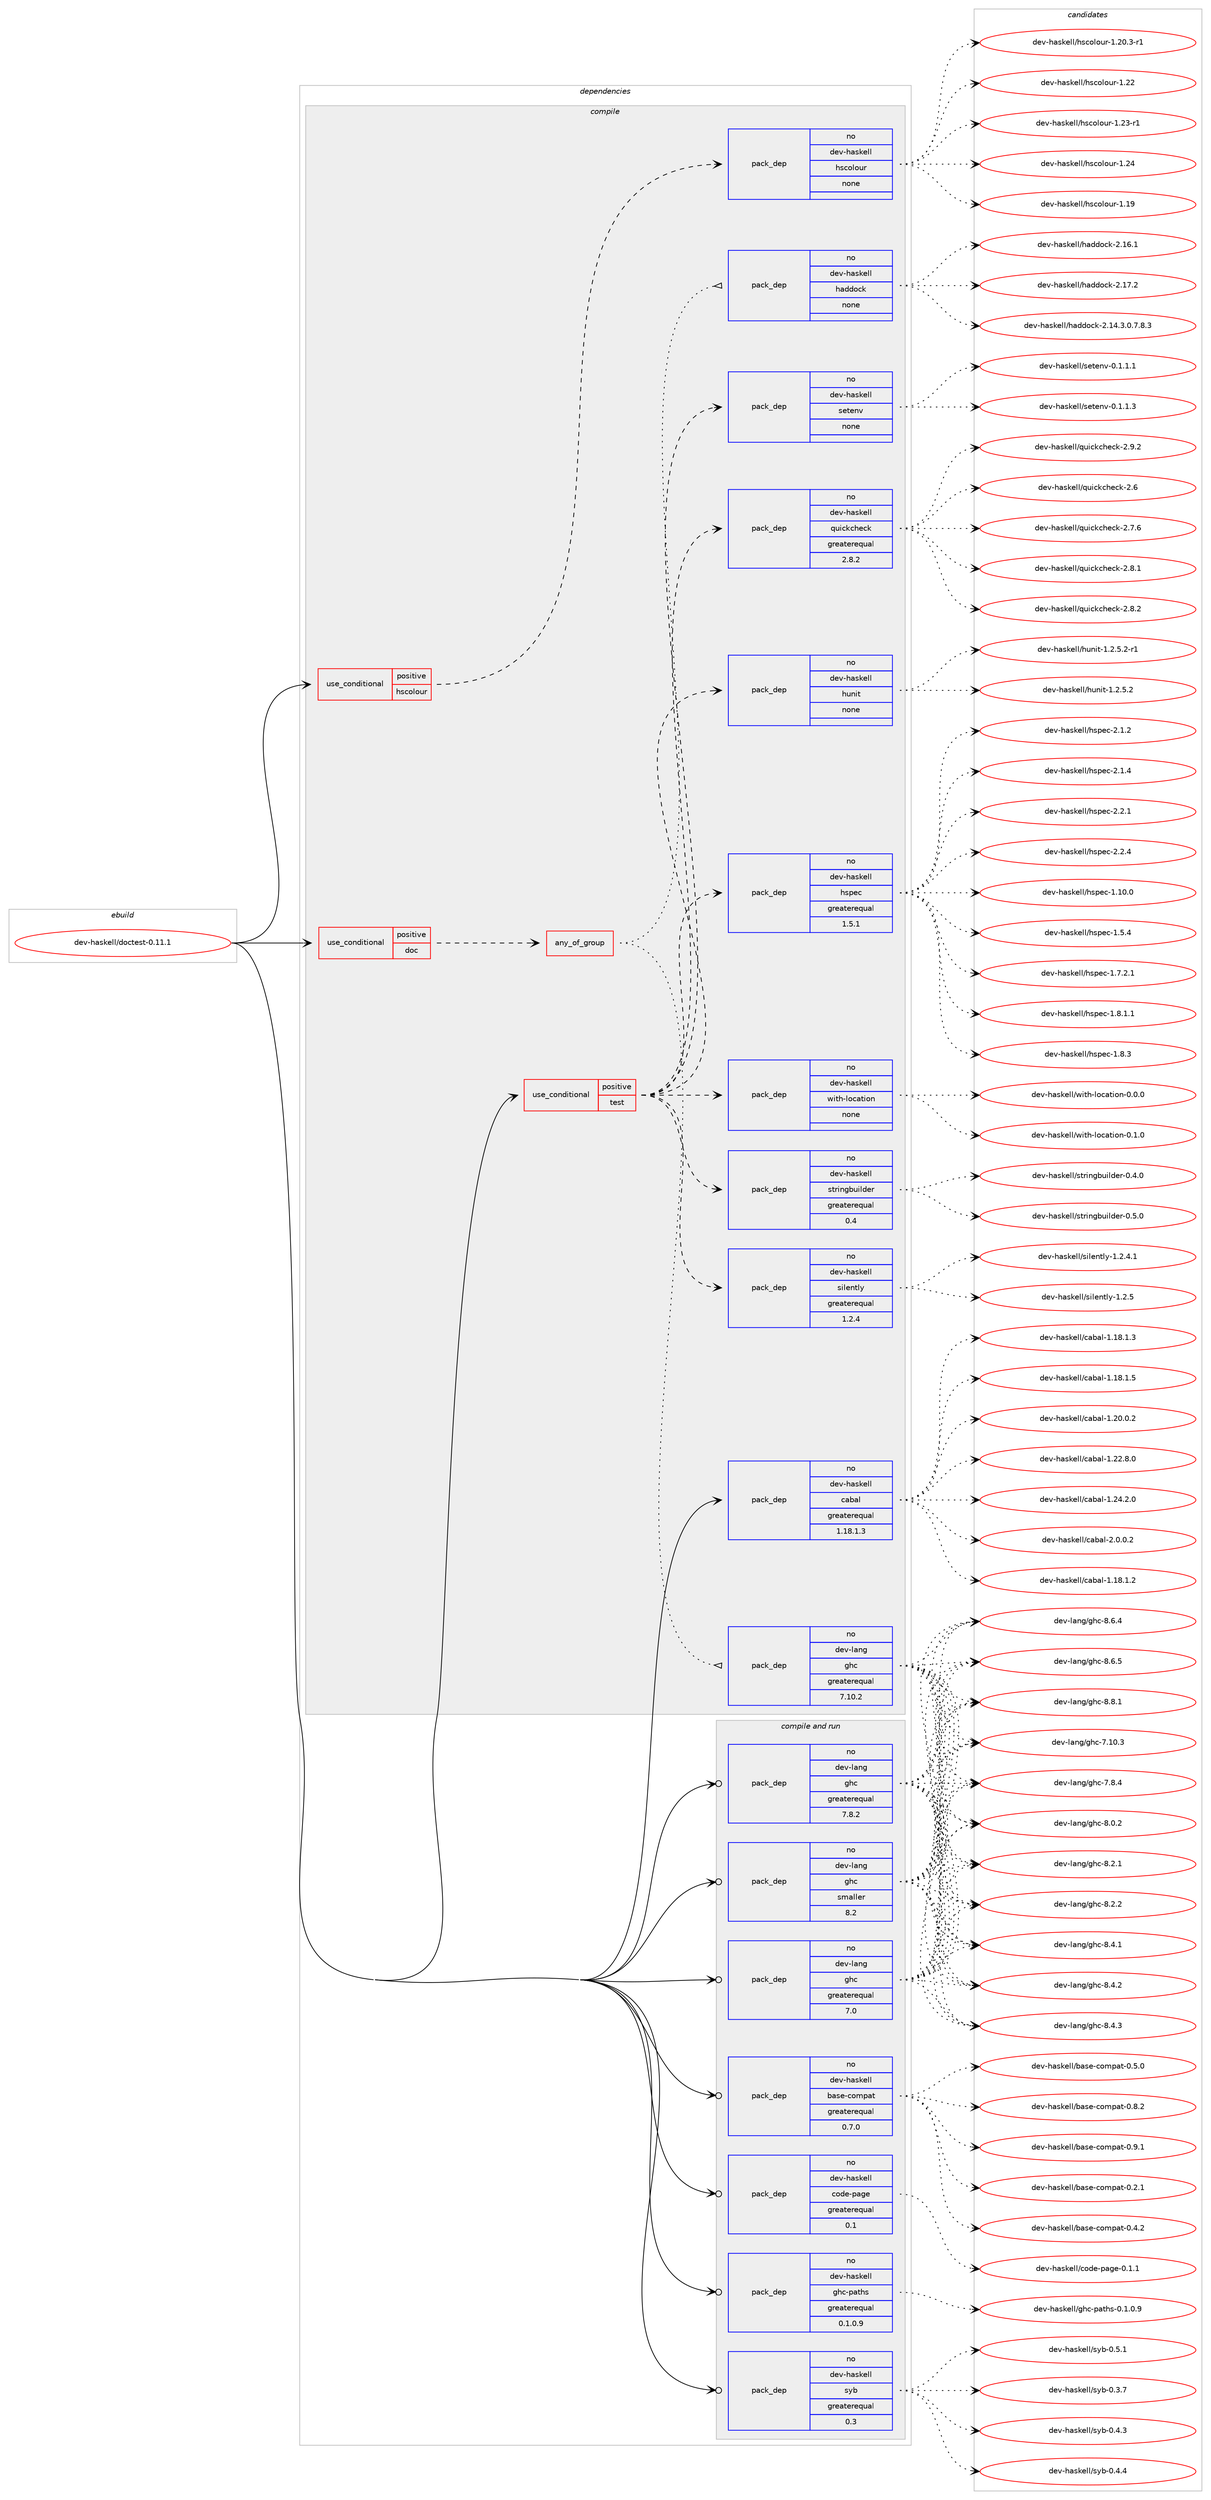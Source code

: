 digraph prolog {

# *************
# Graph options
# *************

newrank=true;
concentrate=true;
compound=true;
graph [rankdir=LR,fontname=Helvetica,fontsize=10,ranksep=1.5];#, ranksep=2.5, nodesep=0.2];
edge  [arrowhead=vee];
node  [fontname=Helvetica,fontsize=10];

# **********
# The ebuild
# **********

subgraph cluster_leftcol {
color=gray;
rank=same;
label=<<i>ebuild</i>>;
id [label="dev-haskell/doctest-0.11.1", color=red, width=4, href="../dev-haskell/doctest-0.11.1.svg"];
}

# ****************
# The dependencies
# ****************

subgraph cluster_midcol {
color=gray;
label=<<i>dependencies</i>>;
subgraph cluster_compile {
fillcolor="#eeeeee";
style=filled;
label=<<i>compile</i>>;
subgraph cond125552 {
dependency531497 [label=<<TABLE BORDER="0" CELLBORDER="1" CELLSPACING="0" CELLPADDING="4"><TR><TD ROWSPAN="3" CELLPADDING="10">use_conditional</TD></TR><TR><TD>positive</TD></TR><TR><TD>doc</TD></TR></TABLE>>, shape=none, color=red];
subgraph any9773 {
dependency531498 [label=<<TABLE BORDER="0" CELLBORDER="1" CELLSPACING="0" CELLPADDING="4"><TR><TD CELLPADDING="10">any_of_group</TD></TR></TABLE>>, shape=none, color=red];subgraph pack395815 {
dependency531499 [label=<<TABLE BORDER="0" CELLBORDER="1" CELLSPACING="0" CELLPADDING="4" WIDTH="220"><TR><TD ROWSPAN="6" CELLPADDING="30">pack_dep</TD></TR><TR><TD WIDTH="110">no</TD></TR><TR><TD>dev-haskell</TD></TR><TR><TD>haddock</TD></TR><TR><TD>none</TD></TR><TR><TD></TD></TR></TABLE>>, shape=none, color=blue];
}
dependency531498:e -> dependency531499:w [weight=20,style="dotted",arrowhead="oinv"];
subgraph pack395816 {
dependency531500 [label=<<TABLE BORDER="0" CELLBORDER="1" CELLSPACING="0" CELLPADDING="4" WIDTH="220"><TR><TD ROWSPAN="6" CELLPADDING="30">pack_dep</TD></TR><TR><TD WIDTH="110">no</TD></TR><TR><TD>dev-lang</TD></TR><TR><TD>ghc</TD></TR><TR><TD>greaterequal</TD></TR><TR><TD>7.10.2</TD></TR></TABLE>>, shape=none, color=blue];
}
dependency531498:e -> dependency531500:w [weight=20,style="dotted",arrowhead="oinv"];
}
dependency531497:e -> dependency531498:w [weight=20,style="dashed",arrowhead="vee"];
}
id:e -> dependency531497:w [weight=20,style="solid",arrowhead="vee"];
subgraph cond125553 {
dependency531501 [label=<<TABLE BORDER="0" CELLBORDER="1" CELLSPACING="0" CELLPADDING="4"><TR><TD ROWSPAN="3" CELLPADDING="10">use_conditional</TD></TR><TR><TD>positive</TD></TR><TR><TD>hscolour</TD></TR></TABLE>>, shape=none, color=red];
subgraph pack395817 {
dependency531502 [label=<<TABLE BORDER="0" CELLBORDER="1" CELLSPACING="0" CELLPADDING="4" WIDTH="220"><TR><TD ROWSPAN="6" CELLPADDING="30">pack_dep</TD></TR><TR><TD WIDTH="110">no</TD></TR><TR><TD>dev-haskell</TD></TR><TR><TD>hscolour</TD></TR><TR><TD>none</TD></TR><TR><TD></TD></TR></TABLE>>, shape=none, color=blue];
}
dependency531501:e -> dependency531502:w [weight=20,style="dashed",arrowhead="vee"];
}
id:e -> dependency531501:w [weight=20,style="solid",arrowhead="vee"];
subgraph cond125554 {
dependency531503 [label=<<TABLE BORDER="0" CELLBORDER="1" CELLSPACING="0" CELLPADDING="4"><TR><TD ROWSPAN="3" CELLPADDING="10">use_conditional</TD></TR><TR><TD>positive</TD></TR><TR><TD>test</TD></TR></TABLE>>, shape=none, color=red];
subgraph pack395818 {
dependency531504 [label=<<TABLE BORDER="0" CELLBORDER="1" CELLSPACING="0" CELLPADDING="4" WIDTH="220"><TR><TD ROWSPAN="6" CELLPADDING="30">pack_dep</TD></TR><TR><TD WIDTH="110">no</TD></TR><TR><TD>dev-haskell</TD></TR><TR><TD>hspec</TD></TR><TR><TD>greaterequal</TD></TR><TR><TD>1.5.1</TD></TR></TABLE>>, shape=none, color=blue];
}
dependency531503:e -> dependency531504:w [weight=20,style="dashed",arrowhead="vee"];
subgraph pack395819 {
dependency531505 [label=<<TABLE BORDER="0" CELLBORDER="1" CELLSPACING="0" CELLPADDING="4" WIDTH="220"><TR><TD ROWSPAN="6" CELLPADDING="30">pack_dep</TD></TR><TR><TD WIDTH="110">no</TD></TR><TR><TD>dev-haskell</TD></TR><TR><TD>hunit</TD></TR><TR><TD>none</TD></TR><TR><TD></TD></TR></TABLE>>, shape=none, color=blue];
}
dependency531503:e -> dependency531505:w [weight=20,style="dashed",arrowhead="vee"];
subgraph pack395820 {
dependency531506 [label=<<TABLE BORDER="0" CELLBORDER="1" CELLSPACING="0" CELLPADDING="4" WIDTH="220"><TR><TD ROWSPAN="6" CELLPADDING="30">pack_dep</TD></TR><TR><TD WIDTH="110">no</TD></TR><TR><TD>dev-haskell</TD></TR><TR><TD>quickcheck</TD></TR><TR><TD>greaterequal</TD></TR><TR><TD>2.8.2</TD></TR></TABLE>>, shape=none, color=blue];
}
dependency531503:e -> dependency531506:w [weight=20,style="dashed",arrowhead="vee"];
subgraph pack395821 {
dependency531507 [label=<<TABLE BORDER="0" CELLBORDER="1" CELLSPACING="0" CELLPADDING="4" WIDTH="220"><TR><TD ROWSPAN="6" CELLPADDING="30">pack_dep</TD></TR><TR><TD WIDTH="110">no</TD></TR><TR><TD>dev-haskell</TD></TR><TR><TD>setenv</TD></TR><TR><TD>none</TD></TR><TR><TD></TD></TR></TABLE>>, shape=none, color=blue];
}
dependency531503:e -> dependency531507:w [weight=20,style="dashed",arrowhead="vee"];
subgraph pack395822 {
dependency531508 [label=<<TABLE BORDER="0" CELLBORDER="1" CELLSPACING="0" CELLPADDING="4" WIDTH="220"><TR><TD ROWSPAN="6" CELLPADDING="30">pack_dep</TD></TR><TR><TD WIDTH="110">no</TD></TR><TR><TD>dev-haskell</TD></TR><TR><TD>silently</TD></TR><TR><TD>greaterequal</TD></TR><TR><TD>1.2.4</TD></TR></TABLE>>, shape=none, color=blue];
}
dependency531503:e -> dependency531508:w [weight=20,style="dashed",arrowhead="vee"];
subgraph pack395823 {
dependency531509 [label=<<TABLE BORDER="0" CELLBORDER="1" CELLSPACING="0" CELLPADDING="4" WIDTH="220"><TR><TD ROWSPAN="6" CELLPADDING="30">pack_dep</TD></TR><TR><TD WIDTH="110">no</TD></TR><TR><TD>dev-haskell</TD></TR><TR><TD>stringbuilder</TD></TR><TR><TD>greaterequal</TD></TR><TR><TD>0.4</TD></TR></TABLE>>, shape=none, color=blue];
}
dependency531503:e -> dependency531509:w [weight=20,style="dashed",arrowhead="vee"];
subgraph pack395824 {
dependency531510 [label=<<TABLE BORDER="0" CELLBORDER="1" CELLSPACING="0" CELLPADDING="4" WIDTH="220"><TR><TD ROWSPAN="6" CELLPADDING="30">pack_dep</TD></TR><TR><TD WIDTH="110">no</TD></TR><TR><TD>dev-haskell</TD></TR><TR><TD>with-location</TD></TR><TR><TD>none</TD></TR><TR><TD></TD></TR></TABLE>>, shape=none, color=blue];
}
dependency531503:e -> dependency531510:w [weight=20,style="dashed",arrowhead="vee"];
}
id:e -> dependency531503:w [weight=20,style="solid",arrowhead="vee"];
subgraph pack395825 {
dependency531511 [label=<<TABLE BORDER="0" CELLBORDER="1" CELLSPACING="0" CELLPADDING="4" WIDTH="220"><TR><TD ROWSPAN="6" CELLPADDING="30">pack_dep</TD></TR><TR><TD WIDTH="110">no</TD></TR><TR><TD>dev-haskell</TD></TR><TR><TD>cabal</TD></TR><TR><TD>greaterequal</TD></TR><TR><TD>1.18.1.3</TD></TR></TABLE>>, shape=none, color=blue];
}
id:e -> dependency531511:w [weight=20,style="solid",arrowhead="vee"];
}
subgraph cluster_compileandrun {
fillcolor="#eeeeee";
style=filled;
label=<<i>compile and run</i>>;
subgraph pack395826 {
dependency531512 [label=<<TABLE BORDER="0" CELLBORDER="1" CELLSPACING="0" CELLPADDING="4" WIDTH="220"><TR><TD ROWSPAN="6" CELLPADDING="30">pack_dep</TD></TR><TR><TD WIDTH="110">no</TD></TR><TR><TD>dev-haskell</TD></TR><TR><TD>base-compat</TD></TR><TR><TD>greaterequal</TD></TR><TR><TD>0.7.0</TD></TR></TABLE>>, shape=none, color=blue];
}
id:e -> dependency531512:w [weight=20,style="solid",arrowhead="odotvee"];
subgraph pack395827 {
dependency531513 [label=<<TABLE BORDER="0" CELLBORDER="1" CELLSPACING="0" CELLPADDING="4" WIDTH="220"><TR><TD ROWSPAN="6" CELLPADDING="30">pack_dep</TD></TR><TR><TD WIDTH="110">no</TD></TR><TR><TD>dev-haskell</TD></TR><TR><TD>code-page</TD></TR><TR><TD>greaterequal</TD></TR><TR><TD>0.1</TD></TR></TABLE>>, shape=none, color=blue];
}
id:e -> dependency531513:w [weight=20,style="solid",arrowhead="odotvee"];
subgraph pack395828 {
dependency531514 [label=<<TABLE BORDER="0" CELLBORDER="1" CELLSPACING="0" CELLPADDING="4" WIDTH="220"><TR><TD ROWSPAN="6" CELLPADDING="30">pack_dep</TD></TR><TR><TD WIDTH="110">no</TD></TR><TR><TD>dev-haskell</TD></TR><TR><TD>ghc-paths</TD></TR><TR><TD>greaterequal</TD></TR><TR><TD>0.1.0.9</TD></TR></TABLE>>, shape=none, color=blue];
}
id:e -> dependency531514:w [weight=20,style="solid",arrowhead="odotvee"];
subgraph pack395829 {
dependency531515 [label=<<TABLE BORDER="0" CELLBORDER="1" CELLSPACING="0" CELLPADDING="4" WIDTH="220"><TR><TD ROWSPAN="6" CELLPADDING="30">pack_dep</TD></TR><TR><TD WIDTH="110">no</TD></TR><TR><TD>dev-haskell</TD></TR><TR><TD>syb</TD></TR><TR><TD>greaterequal</TD></TR><TR><TD>0.3</TD></TR></TABLE>>, shape=none, color=blue];
}
id:e -> dependency531515:w [weight=20,style="solid",arrowhead="odotvee"];
subgraph pack395830 {
dependency531516 [label=<<TABLE BORDER="0" CELLBORDER="1" CELLSPACING="0" CELLPADDING="4" WIDTH="220"><TR><TD ROWSPAN="6" CELLPADDING="30">pack_dep</TD></TR><TR><TD WIDTH="110">no</TD></TR><TR><TD>dev-lang</TD></TR><TR><TD>ghc</TD></TR><TR><TD>greaterequal</TD></TR><TR><TD>7.0</TD></TR></TABLE>>, shape=none, color=blue];
}
id:e -> dependency531516:w [weight=20,style="solid",arrowhead="odotvee"];
subgraph pack395831 {
dependency531517 [label=<<TABLE BORDER="0" CELLBORDER="1" CELLSPACING="0" CELLPADDING="4" WIDTH="220"><TR><TD ROWSPAN="6" CELLPADDING="30">pack_dep</TD></TR><TR><TD WIDTH="110">no</TD></TR><TR><TD>dev-lang</TD></TR><TR><TD>ghc</TD></TR><TR><TD>greaterequal</TD></TR><TR><TD>7.8.2</TD></TR></TABLE>>, shape=none, color=blue];
}
id:e -> dependency531517:w [weight=20,style="solid",arrowhead="odotvee"];
subgraph pack395832 {
dependency531518 [label=<<TABLE BORDER="0" CELLBORDER="1" CELLSPACING="0" CELLPADDING="4" WIDTH="220"><TR><TD ROWSPAN="6" CELLPADDING="30">pack_dep</TD></TR><TR><TD WIDTH="110">no</TD></TR><TR><TD>dev-lang</TD></TR><TR><TD>ghc</TD></TR><TR><TD>smaller</TD></TR><TR><TD>8.2</TD></TR></TABLE>>, shape=none, color=blue];
}
id:e -> dependency531518:w [weight=20,style="solid",arrowhead="odotvee"];
}
subgraph cluster_run {
fillcolor="#eeeeee";
style=filled;
label=<<i>run</i>>;
}
}

# **************
# The candidates
# **************

subgraph cluster_choices {
rank=same;
color=gray;
label=<<i>candidates</i>>;

subgraph choice395815 {
color=black;
nodesep=1;
choice1001011184510497115107101108108471049710010011199107455046495246514648465546564651 [label="dev-haskell/haddock-2.14.3.0.7.8.3", color=red, width=4,href="../dev-haskell/haddock-2.14.3.0.7.8.3.svg"];
choice100101118451049711510710110810847104971001001119910745504649544649 [label="dev-haskell/haddock-2.16.1", color=red, width=4,href="../dev-haskell/haddock-2.16.1.svg"];
choice100101118451049711510710110810847104971001001119910745504649554650 [label="dev-haskell/haddock-2.17.2", color=red, width=4,href="../dev-haskell/haddock-2.17.2.svg"];
dependency531499:e -> choice1001011184510497115107101108108471049710010011199107455046495246514648465546564651:w [style=dotted,weight="100"];
dependency531499:e -> choice100101118451049711510710110810847104971001001119910745504649544649:w [style=dotted,weight="100"];
dependency531499:e -> choice100101118451049711510710110810847104971001001119910745504649554650:w [style=dotted,weight="100"];
}
subgraph choice395816 {
color=black;
nodesep=1;
choice1001011184510897110103471031049945554649484651 [label="dev-lang/ghc-7.10.3", color=red, width=4,href="../dev-lang/ghc-7.10.3.svg"];
choice10010111845108971101034710310499455546564652 [label="dev-lang/ghc-7.8.4", color=red, width=4,href="../dev-lang/ghc-7.8.4.svg"];
choice10010111845108971101034710310499455646484650 [label="dev-lang/ghc-8.0.2", color=red, width=4,href="../dev-lang/ghc-8.0.2.svg"];
choice10010111845108971101034710310499455646504649 [label="dev-lang/ghc-8.2.1", color=red, width=4,href="../dev-lang/ghc-8.2.1.svg"];
choice10010111845108971101034710310499455646504650 [label="dev-lang/ghc-8.2.2", color=red, width=4,href="../dev-lang/ghc-8.2.2.svg"];
choice10010111845108971101034710310499455646524649 [label="dev-lang/ghc-8.4.1", color=red, width=4,href="../dev-lang/ghc-8.4.1.svg"];
choice10010111845108971101034710310499455646524650 [label="dev-lang/ghc-8.4.2", color=red, width=4,href="../dev-lang/ghc-8.4.2.svg"];
choice10010111845108971101034710310499455646524651 [label="dev-lang/ghc-8.4.3", color=red, width=4,href="../dev-lang/ghc-8.4.3.svg"];
choice10010111845108971101034710310499455646544652 [label="dev-lang/ghc-8.6.4", color=red, width=4,href="../dev-lang/ghc-8.6.4.svg"];
choice10010111845108971101034710310499455646544653 [label="dev-lang/ghc-8.6.5", color=red, width=4,href="../dev-lang/ghc-8.6.5.svg"];
choice10010111845108971101034710310499455646564649 [label="dev-lang/ghc-8.8.1", color=red, width=4,href="../dev-lang/ghc-8.8.1.svg"];
dependency531500:e -> choice1001011184510897110103471031049945554649484651:w [style=dotted,weight="100"];
dependency531500:e -> choice10010111845108971101034710310499455546564652:w [style=dotted,weight="100"];
dependency531500:e -> choice10010111845108971101034710310499455646484650:w [style=dotted,weight="100"];
dependency531500:e -> choice10010111845108971101034710310499455646504649:w [style=dotted,weight="100"];
dependency531500:e -> choice10010111845108971101034710310499455646504650:w [style=dotted,weight="100"];
dependency531500:e -> choice10010111845108971101034710310499455646524649:w [style=dotted,weight="100"];
dependency531500:e -> choice10010111845108971101034710310499455646524650:w [style=dotted,weight="100"];
dependency531500:e -> choice10010111845108971101034710310499455646524651:w [style=dotted,weight="100"];
dependency531500:e -> choice10010111845108971101034710310499455646544652:w [style=dotted,weight="100"];
dependency531500:e -> choice10010111845108971101034710310499455646544653:w [style=dotted,weight="100"];
dependency531500:e -> choice10010111845108971101034710310499455646564649:w [style=dotted,weight="100"];
}
subgraph choice395817 {
color=black;
nodesep=1;
choice100101118451049711510710110810847104115991111081111171144549464957 [label="dev-haskell/hscolour-1.19", color=red, width=4,href="../dev-haskell/hscolour-1.19.svg"];
choice10010111845104971151071011081084710411599111108111117114454946504846514511449 [label="dev-haskell/hscolour-1.20.3-r1", color=red, width=4,href="../dev-haskell/hscolour-1.20.3-r1.svg"];
choice100101118451049711510710110810847104115991111081111171144549465050 [label="dev-haskell/hscolour-1.22", color=red, width=4,href="../dev-haskell/hscolour-1.22.svg"];
choice1001011184510497115107101108108471041159911110811111711445494650514511449 [label="dev-haskell/hscolour-1.23-r1", color=red, width=4,href="../dev-haskell/hscolour-1.23-r1.svg"];
choice100101118451049711510710110810847104115991111081111171144549465052 [label="dev-haskell/hscolour-1.24", color=red, width=4,href="../dev-haskell/hscolour-1.24.svg"];
dependency531502:e -> choice100101118451049711510710110810847104115991111081111171144549464957:w [style=dotted,weight="100"];
dependency531502:e -> choice10010111845104971151071011081084710411599111108111117114454946504846514511449:w [style=dotted,weight="100"];
dependency531502:e -> choice100101118451049711510710110810847104115991111081111171144549465050:w [style=dotted,weight="100"];
dependency531502:e -> choice1001011184510497115107101108108471041159911110811111711445494650514511449:w [style=dotted,weight="100"];
dependency531502:e -> choice100101118451049711510710110810847104115991111081111171144549465052:w [style=dotted,weight="100"];
}
subgraph choice395818 {
color=black;
nodesep=1;
choice1001011184510497115107101108108471041151121019945494649484648 [label="dev-haskell/hspec-1.10.0", color=red, width=4,href="../dev-haskell/hspec-1.10.0.svg"];
choice10010111845104971151071011081084710411511210199454946534652 [label="dev-haskell/hspec-1.5.4", color=red, width=4,href="../dev-haskell/hspec-1.5.4.svg"];
choice100101118451049711510710110810847104115112101994549465546504649 [label="dev-haskell/hspec-1.7.2.1", color=red, width=4,href="../dev-haskell/hspec-1.7.2.1.svg"];
choice100101118451049711510710110810847104115112101994549465646494649 [label="dev-haskell/hspec-1.8.1.1", color=red, width=4,href="../dev-haskell/hspec-1.8.1.1.svg"];
choice10010111845104971151071011081084710411511210199454946564651 [label="dev-haskell/hspec-1.8.3", color=red, width=4,href="../dev-haskell/hspec-1.8.3.svg"];
choice10010111845104971151071011081084710411511210199455046494650 [label="dev-haskell/hspec-2.1.2", color=red, width=4,href="../dev-haskell/hspec-2.1.2.svg"];
choice10010111845104971151071011081084710411511210199455046494652 [label="dev-haskell/hspec-2.1.4", color=red, width=4,href="../dev-haskell/hspec-2.1.4.svg"];
choice10010111845104971151071011081084710411511210199455046504649 [label="dev-haskell/hspec-2.2.1", color=red, width=4,href="../dev-haskell/hspec-2.2.1.svg"];
choice10010111845104971151071011081084710411511210199455046504652 [label="dev-haskell/hspec-2.2.4", color=red, width=4,href="../dev-haskell/hspec-2.2.4.svg"];
dependency531504:e -> choice1001011184510497115107101108108471041151121019945494649484648:w [style=dotted,weight="100"];
dependency531504:e -> choice10010111845104971151071011081084710411511210199454946534652:w [style=dotted,weight="100"];
dependency531504:e -> choice100101118451049711510710110810847104115112101994549465546504649:w [style=dotted,weight="100"];
dependency531504:e -> choice100101118451049711510710110810847104115112101994549465646494649:w [style=dotted,weight="100"];
dependency531504:e -> choice10010111845104971151071011081084710411511210199454946564651:w [style=dotted,weight="100"];
dependency531504:e -> choice10010111845104971151071011081084710411511210199455046494650:w [style=dotted,weight="100"];
dependency531504:e -> choice10010111845104971151071011081084710411511210199455046494652:w [style=dotted,weight="100"];
dependency531504:e -> choice10010111845104971151071011081084710411511210199455046504649:w [style=dotted,weight="100"];
dependency531504:e -> choice10010111845104971151071011081084710411511210199455046504652:w [style=dotted,weight="100"];
}
subgraph choice395819 {
color=black;
nodesep=1;
choice1001011184510497115107101108108471041171101051164549465046534650 [label="dev-haskell/hunit-1.2.5.2", color=red, width=4,href="../dev-haskell/hunit-1.2.5.2.svg"];
choice10010111845104971151071011081084710411711010511645494650465346504511449 [label="dev-haskell/hunit-1.2.5.2-r1", color=red, width=4,href="../dev-haskell/hunit-1.2.5.2-r1.svg"];
dependency531505:e -> choice1001011184510497115107101108108471041171101051164549465046534650:w [style=dotted,weight="100"];
dependency531505:e -> choice10010111845104971151071011081084710411711010511645494650465346504511449:w [style=dotted,weight="100"];
}
subgraph choice395820 {
color=black;
nodesep=1;
choice10010111845104971151071011081084711311710599107991041019910745504654 [label="dev-haskell/quickcheck-2.6", color=red, width=4,href="../dev-haskell/quickcheck-2.6.svg"];
choice100101118451049711510710110810847113117105991079910410199107455046554654 [label="dev-haskell/quickcheck-2.7.6", color=red, width=4,href="../dev-haskell/quickcheck-2.7.6.svg"];
choice100101118451049711510710110810847113117105991079910410199107455046564649 [label="dev-haskell/quickcheck-2.8.1", color=red, width=4,href="../dev-haskell/quickcheck-2.8.1.svg"];
choice100101118451049711510710110810847113117105991079910410199107455046564650 [label="dev-haskell/quickcheck-2.8.2", color=red, width=4,href="../dev-haskell/quickcheck-2.8.2.svg"];
choice100101118451049711510710110810847113117105991079910410199107455046574650 [label="dev-haskell/quickcheck-2.9.2", color=red, width=4,href="../dev-haskell/quickcheck-2.9.2.svg"];
dependency531506:e -> choice10010111845104971151071011081084711311710599107991041019910745504654:w [style=dotted,weight="100"];
dependency531506:e -> choice100101118451049711510710110810847113117105991079910410199107455046554654:w [style=dotted,weight="100"];
dependency531506:e -> choice100101118451049711510710110810847113117105991079910410199107455046564649:w [style=dotted,weight="100"];
dependency531506:e -> choice100101118451049711510710110810847113117105991079910410199107455046564650:w [style=dotted,weight="100"];
dependency531506:e -> choice100101118451049711510710110810847113117105991079910410199107455046574650:w [style=dotted,weight="100"];
}
subgraph choice395821 {
color=black;
nodesep=1;
choice1001011184510497115107101108108471151011161011101184548464946494649 [label="dev-haskell/setenv-0.1.1.1", color=red, width=4,href="../dev-haskell/setenv-0.1.1.1.svg"];
choice1001011184510497115107101108108471151011161011101184548464946494651 [label="dev-haskell/setenv-0.1.1.3", color=red, width=4,href="../dev-haskell/setenv-0.1.1.3.svg"];
dependency531507:e -> choice1001011184510497115107101108108471151011161011101184548464946494649:w [style=dotted,weight="100"];
dependency531507:e -> choice1001011184510497115107101108108471151011161011101184548464946494651:w [style=dotted,weight="100"];
}
subgraph choice395822 {
color=black;
nodesep=1;
choice1001011184510497115107101108108471151051081011101161081214549465046524649 [label="dev-haskell/silently-1.2.4.1", color=red, width=4,href="../dev-haskell/silently-1.2.4.1.svg"];
choice100101118451049711510710110810847115105108101110116108121454946504653 [label="dev-haskell/silently-1.2.5", color=red, width=4,href="../dev-haskell/silently-1.2.5.svg"];
dependency531508:e -> choice1001011184510497115107101108108471151051081011101161081214549465046524649:w [style=dotted,weight="100"];
dependency531508:e -> choice100101118451049711510710110810847115105108101110116108121454946504653:w [style=dotted,weight="100"];
}
subgraph choice395823 {
color=black;
nodesep=1;
choice10010111845104971151071011081084711511611410511010398117105108100101114454846524648 [label="dev-haskell/stringbuilder-0.4.0", color=red, width=4,href="../dev-haskell/stringbuilder-0.4.0.svg"];
choice10010111845104971151071011081084711511611410511010398117105108100101114454846534648 [label="dev-haskell/stringbuilder-0.5.0", color=red, width=4,href="../dev-haskell/stringbuilder-0.5.0.svg"];
dependency531509:e -> choice10010111845104971151071011081084711511611410511010398117105108100101114454846524648:w [style=dotted,weight="100"];
dependency531509:e -> choice10010111845104971151071011081084711511611410511010398117105108100101114454846534648:w [style=dotted,weight="100"];
}
subgraph choice395824 {
color=black;
nodesep=1;
choice100101118451049711510710110810847119105116104451081119997116105111110454846484648 [label="dev-haskell/with-location-0.0.0", color=red, width=4,href="../dev-haskell/with-location-0.0.0.svg"];
choice100101118451049711510710110810847119105116104451081119997116105111110454846494648 [label="dev-haskell/with-location-0.1.0", color=red, width=4,href="../dev-haskell/with-location-0.1.0.svg"];
dependency531510:e -> choice100101118451049711510710110810847119105116104451081119997116105111110454846484648:w [style=dotted,weight="100"];
dependency531510:e -> choice100101118451049711510710110810847119105116104451081119997116105111110454846494648:w [style=dotted,weight="100"];
}
subgraph choice395825 {
color=black;
nodesep=1;
choice10010111845104971151071011081084799979897108454946495646494650 [label="dev-haskell/cabal-1.18.1.2", color=red, width=4,href="../dev-haskell/cabal-1.18.1.2.svg"];
choice10010111845104971151071011081084799979897108454946495646494651 [label="dev-haskell/cabal-1.18.1.3", color=red, width=4,href="../dev-haskell/cabal-1.18.1.3.svg"];
choice10010111845104971151071011081084799979897108454946495646494653 [label="dev-haskell/cabal-1.18.1.5", color=red, width=4,href="../dev-haskell/cabal-1.18.1.5.svg"];
choice10010111845104971151071011081084799979897108454946504846484650 [label="dev-haskell/cabal-1.20.0.2", color=red, width=4,href="../dev-haskell/cabal-1.20.0.2.svg"];
choice10010111845104971151071011081084799979897108454946505046564648 [label="dev-haskell/cabal-1.22.8.0", color=red, width=4,href="../dev-haskell/cabal-1.22.8.0.svg"];
choice10010111845104971151071011081084799979897108454946505246504648 [label="dev-haskell/cabal-1.24.2.0", color=red, width=4,href="../dev-haskell/cabal-1.24.2.0.svg"];
choice100101118451049711510710110810847999798971084550464846484650 [label="dev-haskell/cabal-2.0.0.2", color=red, width=4,href="../dev-haskell/cabal-2.0.0.2.svg"];
dependency531511:e -> choice10010111845104971151071011081084799979897108454946495646494650:w [style=dotted,weight="100"];
dependency531511:e -> choice10010111845104971151071011081084799979897108454946495646494651:w [style=dotted,weight="100"];
dependency531511:e -> choice10010111845104971151071011081084799979897108454946495646494653:w [style=dotted,weight="100"];
dependency531511:e -> choice10010111845104971151071011081084799979897108454946504846484650:w [style=dotted,weight="100"];
dependency531511:e -> choice10010111845104971151071011081084799979897108454946505046564648:w [style=dotted,weight="100"];
dependency531511:e -> choice10010111845104971151071011081084799979897108454946505246504648:w [style=dotted,weight="100"];
dependency531511:e -> choice100101118451049711510710110810847999798971084550464846484650:w [style=dotted,weight="100"];
}
subgraph choice395826 {
color=black;
nodesep=1;
choice1001011184510497115107101108108479897115101459911110911297116454846504649 [label="dev-haskell/base-compat-0.2.1", color=red, width=4,href="../dev-haskell/base-compat-0.2.1.svg"];
choice1001011184510497115107101108108479897115101459911110911297116454846524650 [label="dev-haskell/base-compat-0.4.2", color=red, width=4,href="../dev-haskell/base-compat-0.4.2.svg"];
choice1001011184510497115107101108108479897115101459911110911297116454846534648 [label="dev-haskell/base-compat-0.5.0", color=red, width=4,href="../dev-haskell/base-compat-0.5.0.svg"];
choice1001011184510497115107101108108479897115101459911110911297116454846564650 [label="dev-haskell/base-compat-0.8.2", color=red, width=4,href="../dev-haskell/base-compat-0.8.2.svg"];
choice1001011184510497115107101108108479897115101459911110911297116454846574649 [label="dev-haskell/base-compat-0.9.1", color=red, width=4,href="../dev-haskell/base-compat-0.9.1.svg"];
dependency531512:e -> choice1001011184510497115107101108108479897115101459911110911297116454846504649:w [style=dotted,weight="100"];
dependency531512:e -> choice1001011184510497115107101108108479897115101459911110911297116454846524650:w [style=dotted,weight="100"];
dependency531512:e -> choice1001011184510497115107101108108479897115101459911110911297116454846534648:w [style=dotted,weight="100"];
dependency531512:e -> choice1001011184510497115107101108108479897115101459911110911297116454846564650:w [style=dotted,weight="100"];
dependency531512:e -> choice1001011184510497115107101108108479897115101459911110911297116454846574649:w [style=dotted,weight="100"];
}
subgraph choice395827 {
color=black;
nodesep=1;
choice100101118451049711510710110810847991111001014511297103101454846494649 [label="dev-haskell/code-page-0.1.1", color=red, width=4,href="../dev-haskell/code-page-0.1.1.svg"];
dependency531513:e -> choice100101118451049711510710110810847991111001014511297103101454846494649:w [style=dotted,weight="100"];
}
subgraph choice395828 {
color=black;
nodesep=1;
choice1001011184510497115107101108108471031049945112971161041154548464946484657 [label="dev-haskell/ghc-paths-0.1.0.9", color=red, width=4,href="../dev-haskell/ghc-paths-0.1.0.9.svg"];
dependency531514:e -> choice1001011184510497115107101108108471031049945112971161041154548464946484657:w [style=dotted,weight="100"];
}
subgraph choice395829 {
color=black;
nodesep=1;
choice10010111845104971151071011081084711512198454846514655 [label="dev-haskell/syb-0.3.7", color=red, width=4,href="../dev-haskell/syb-0.3.7.svg"];
choice10010111845104971151071011081084711512198454846524651 [label="dev-haskell/syb-0.4.3", color=red, width=4,href="../dev-haskell/syb-0.4.3.svg"];
choice10010111845104971151071011081084711512198454846524652 [label="dev-haskell/syb-0.4.4", color=red, width=4,href="../dev-haskell/syb-0.4.4.svg"];
choice10010111845104971151071011081084711512198454846534649 [label="dev-haskell/syb-0.5.1", color=red, width=4,href="../dev-haskell/syb-0.5.1.svg"];
dependency531515:e -> choice10010111845104971151071011081084711512198454846514655:w [style=dotted,weight="100"];
dependency531515:e -> choice10010111845104971151071011081084711512198454846524651:w [style=dotted,weight="100"];
dependency531515:e -> choice10010111845104971151071011081084711512198454846524652:w [style=dotted,weight="100"];
dependency531515:e -> choice10010111845104971151071011081084711512198454846534649:w [style=dotted,weight="100"];
}
subgraph choice395830 {
color=black;
nodesep=1;
choice1001011184510897110103471031049945554649484651 [label="dev-lang/ghc-7.10.3", color=red, width=4,href="../dev-lang/ghc-7.10.3.svg"];
choice10010111845108971101034710310499455546564652 [label="dev-lang/ghc-7.8.4", color=red, width=4,href="../dev-lang/ghc-7.8.4.svg"];
choice10010111845108971101034710310499455646484650 [label="dev-lang/ghc-8.0.2", color=red, width=4,href="../dev-lang/ghc-8.0.2.svg"];
choice10010111845108971101034710310499455646504649 [label="dev-lang/ghc-8.2.1", color=red, width=4,href="../dev-lang/ghc-8.2.1.svg"];
choice10010111845108971101034710310499455646504650 [label="dev-lang/ghc-8.2.2", color=red, width=4,href="../dev-lang/ghc-8.2.2.svg"];
choice10010111845108971101034710310499455646524649 [label="dev-lang/ghc-8.4.1", color=red, width=4,href="../dev-lang/ghc-8.4.1.svg"];
choice10010111845108971101034710310499455646524650 [label="dev-lang/ghc-8.4.2", color=red, width=4,href="../dev-lang/ghc-8.4.2.svg"];
choice10010111845108971101034710310499455646524651 [label="dev-lang/ghc-8.4.3", color=red, width=4,href="../dev-lang/ghc-8.4.3.svg"];
choice10010111845108971101034710310499455646544652 [label="dev-lang/ghc-8.6.4", color=red, width=4,href="../dev-lang/ghc-8.6.4.svg"];
choice10010111845108971101034710310499455646544653 [label="dev-lang/ghc-8.6.5", color=red, width=4,href="../dev-lang/ghc-8.6.5.svg"];
choice10010111845108971101034710310499455646564649 [label="dev-lang/ghc-8.8.1", color=red, width=4,href="../dev-lang/ghc-8.8.1.svg"];
dependency531516:e -> choice1001011184510897110103471031049945554649484651:w [style=dotted,weight="100"];
dependency531516:e -> choice10010111845108971101034710310499455546564652:w [style=dotted,weight="100"];
dependency531516:e -> choice10010111845108971101034710310499455646484650:w [style=dotted,weight="100"];
dependency531516:e -> choice10010111845108971101034710310499455646504649:w [style=dotted,weight="100"];
dependency531516:e -> choice10010111845108971101034710310499455646504650:w [style=dotted,weight="100"];
dependency531516:e -> choice10010111845108971101034710310499455646524649:w [style=dotted,weight="100"];
dependency531516:e -> choice10010111845108971101034710310499455646524650:w [style=dotted,weight="100"];
dependency531516:e -> choice10010111845108971101034710310499455646524651:w [style=dotted,weight="100"];
dependency531516:e -> choice10010111845108971101034710310499455646544652:w [style=dotted,weight="100"];
dependency531516:e -> choice10010111845108971101034710310499455646544653:w [style=dotted,weight="100"];
dependency531516:e -> choice10010111845108971101034710310499455646564649:w [style=dotted,weight="100"];
}
subgraph choice395831 {
color=black;
nodesep=1;
choice1001011184510897110103471031049945554649484651 [label="dev-lang/ghc-7.10.3", color=red, width=4,href="../dev-lang/ghc-7.10.3.svg"];
choice10010111845108971101034710310499455546564652 [label="dev-lang/ghc-7.8.4", color=red, width=4,href="../dev-lang/ghc-7.8.4.svg"];
choice10010111845108971101034710310499455646484650 [label="dev-lang/ghc-8.0.2", color=red, width=4,href="../dev-lang/ghc-8.0.2.svg"];
choice10010111845108971101034710310499455646504649 [label="dev-lang/ghc-8.2.1", color=red, width=4,href="../dev-lang/ghc-8.2.1.svg"];
choice10010111845108971101034710310499455646504650 [label="dev-lang/ghc-8.2.2", color=red, width=4,href="../dev-lang/ghc-8.2.2.svg"];
choice10010111845108971101034710310499455646524649 [label="dev-lang/ghc-8.4.1", color=red, width=4,href="../dev-lang/ghc-8.4.1.svg"];
choice10010111845108971101034710310499455646524650 [label="dev-lang/ghc-8.4.2", color=red, width=4,href="../dev-lang/ghc-8.4.2.svg"];
choice10010111845108971101034710310499455646524651 [label="dev-lang/ghc-8.4.3", color=red, width=4,href="../dev-lang/ghc-8.4.3.svg"];
choice10010111845108971101034710310499455646544652 [label="dev-lang/ghc-8.6.4", color=red, width=4,href="../dev-lang/ghc-8.6.4.svg"];
choice10010111845108971101034710310499455646544653 [label="dev-lang/ghc-8.6.5", color=red, width=4,href="../dev-lang/ghc-8.6.5.svg"];
choice10010111845108971101034710310499455646564649 [label="dev-lang/ghc-8.8.1", color=red, width=4,href="../dev-lang/ghc-8.8.1.svg"];
dependency531517:e -> choice1001011184510897110103471031049945554649484651:w [style=dotted,weight="100"];
dependency531517:e -> choice10010111845108971101034710310499455546564652:w [style=dotted,weight="100"];
dependency531517:e -> choice10010111845108971101034710310499455646484650:w [style=dotted,weight="100"];
dependency531517:e -> choice10010111845108971101034710310499455646504649:w [style=dotted,weight="100"];
dependency531517:e -> choice10010111845108971101034710310499455646504650:w [style=dotted,weight="100"];
dependency531517:e -> choice10010111845108971101034710310499455646524649:w [style=dotted,weight="100"];
dependency531517:e -> choice10010111845108971101034710310499455646524650:w [style=dotted,weight="100"];
dependency531517:e -> choice10010111845108971101034710310499455646524651:w [style=dotted,weight="100"];
dependency531517:e -> choice10010111845108971101034710310499455646544652:w [style=dotted,weight="100"];
dependency531517:e -> choice10010111845108971101034710310499455646544653:w [style=dotted,weight="100"];
dependency531517:e -> choice10010111845108971101034710310499455646564649:w [style=dotted,weight="100"];
}
subgraph choice395832 {
color=black;
nodesep=1;
choice1001011184510897110103471031049945554649484651 [label="dev-lang/ghc-7.10.3", color=red, width=4,href="../dev-lang/ghc-7.10.3.svg"];
choice10010111845108971101034710310499455546564652 [label="dev-lang/ghc-7.8.4", color=red, width=4,href="../dev-lang/ghc-7.8.4.svg"];
choice10010111845108971101034710310499455646484650 [label="dev-lang/ghc-8.0.2", color=red, width=4,href="../dev-lang/ghc-8.0.2.svg"];
choice10010111845108971101034710310499455646504649 [label="dev-lang/ghc-8.2.1", color=red, width=4,href="../dev-lang/ghc-8.2.1.svg"];
choice10010111845108971101034710310499455646504650 [label="dev-lang/ghc-8.2.2", color=red, width=4,href="../dev-lang/ghc-8.2.2.svg"];
choice10010111845108971101034710310499455646524649 [label="dev-lang/ghc-8.4.1", color=red, width=4,href="../dev-lang/ghc-8.4.1.svg"];
choice10010111845108971101034710310499455646524650 [label="dev-lang/ghc-8.4.2", color=red, width=4,href="../dev-lang/ghc-8.4.2.svg"];
choice10010111845108971101034710310499455646524651 [label="dev-lang/ghc-8.4.3", color=red, width=4,href="../dev-lang/ghc-8.4.3.svg"];
choice10010111845108971101034710310499455646544652 [label="dev-lang/ghc-8.6.4", color=red, width=4,href="../dev-lang/ghc-8.6.4.svg"];
choice10010111845108971101034710310499455646544653 [label="dev-lang/ghc-8.6.5", color=red, width=4,href="../dev-lang/ghc-8.6.5.svg"];
choice10010111845108971101034710310499455646564649 [label="dev-lang/ghc-8.8.1", color=red, width=4,href="../dev-lang/ghc-8.8.1.svg"];
dependency531518:e -> choice1001011184510897110103471031049945554649484651:w [style=dotted,weight="100"];
dependency531518:e -> choice10010111845108971101034710310499455546564652:w [style=dotted,weight="100"];
dependency531518:e -> choice10010111845108971101034710310499455646484650:w [style=dotted,weight="100"];
dependency531518:e -> choice10010111845108971101034710310499455646504649:w [style=dotted,weight="100"];
dependency531518:e -> choice10010111845108971101034710310499455646504650:w [style=dotted,weight="100"];
dependency531518:e -> choice10010111845108971101034710310499455646524649:w [style=dotted,weight="100"];
dependency531518:e -> choice10010111845108971101034710310499455646524650:w [style=dotted,weight="100"];
dependency531518:e -> choice10010111845108971101034710310499455646524651:w [style=dotted,weight="100"];
dependency531518:e -> choice10010111845108971101034710310499455646544652:w [style=dotted,weight="100"];
dependency531518:e -> choice10010111845108971101034710310499455646544653:w [style=dotted,weight="100"];
dependency531518:e -> choice10010111845108971101034710310499455646564649:w [style=dotted,weight="100"];
}
}

}
